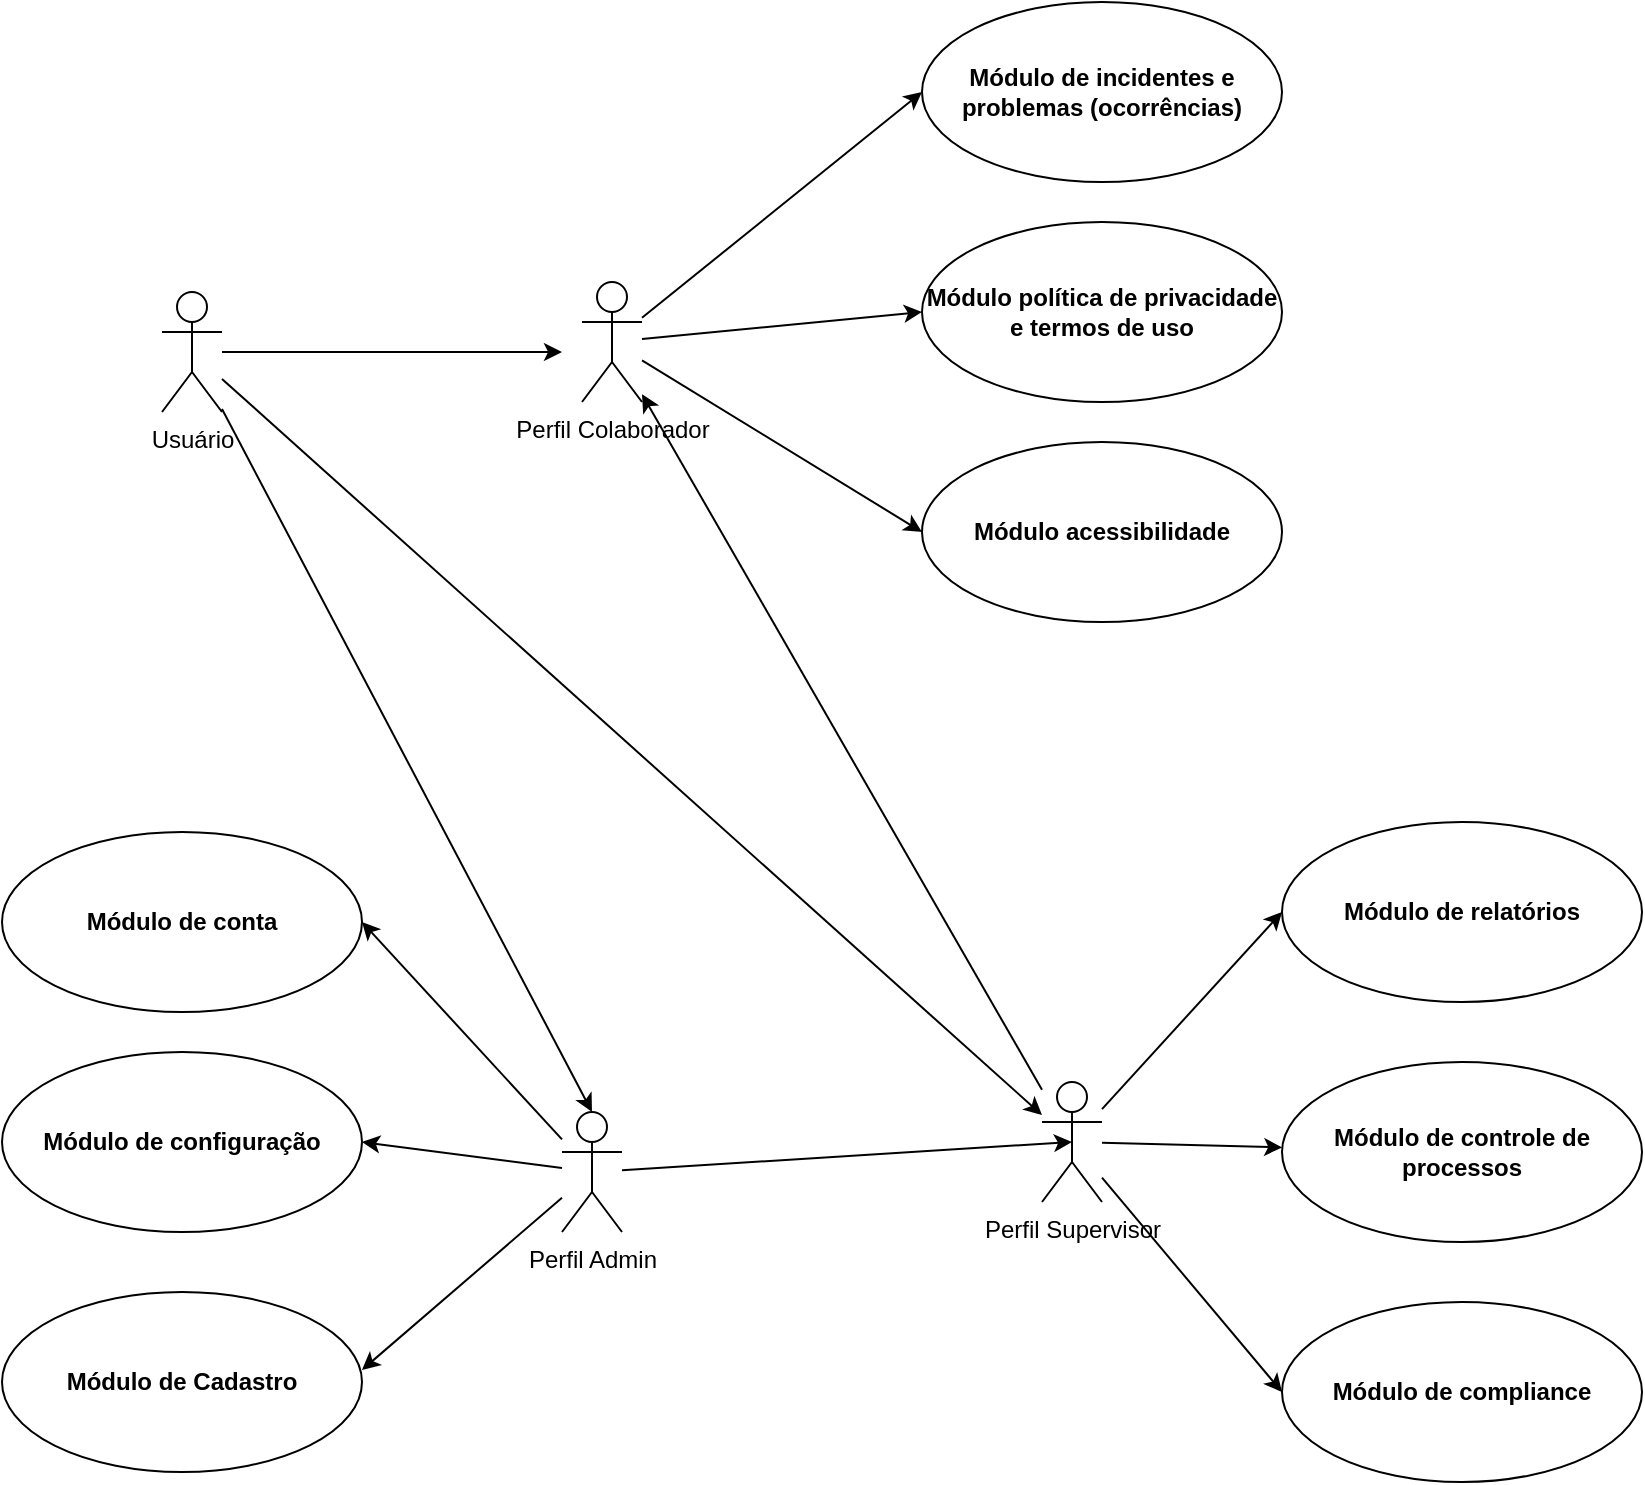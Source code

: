 <mxfile version="21.6.8" type="device">
  <diagram name="Page-1" id="8A1Bph8eZyuRbeL4HuSt">
    <mxGraphModel dx="2044" dy="877" grid="1" gridSize="10" guides="1" tooltips="1" connect="1" arrows="1" fold="1" page="1" pageScale="1" pageWidth="850" pageHeight="1100" math="0" shadow="0">
      <root>
        <mxCell id="0" />
        <mxCell id="1" parent="0" />
        <mxCell id="0oLWEntL2IAjSinOh9jx-19" style="edgeStyle=orthogonalEdgeStyle;rounded=0;orthogonalLoop=1;jettySize=auto;html=1;" edge="1" parent="1" source="0oLWEntL2IAjSinOh9jx-1">
          <mxGeometry relative="1" as="geometry">
            <mxPoint x="70" y="425" as="targetPoint" />
          </mxGeometry>
        </mxCell>
        <mxCell id="0oLWEntL2IAjSinOh9jx-30" style="rounded=0;orthogonalLoop=1;jettySize=auto;html=1;" edge="1" parent="1" source="0oLWEntL2IAjSinOh9jx-1" target="0oLWEntL2IAjSinOh9jx-4">
          <mxGeometry relative="1" as="geometry" />
        </mxCell>
        <mxCell id="0oLWEntL2IAjSinOh9jx-35" style="rounded=0;orthogonalLoop=1;jettySize=auto;html=1;entryX=0.5;entryY=0;entryDx=0;entryDy=0;entryPerimeter=0;" edge="1" parent="1" source="0oLWEntL2IAjSinOh9jx-1" target="0oLWEntL2IAjSinOh9jx-2">
          <mxGeometry relative="1" as="geometry" />
        </mxCell>
        <mxCell id="0oLWEntL2IAjSinOh9jx-1" value="Usuário" style="shape=umlActor;verticalLabelPosition=bottom;verticalAlign=top;html=1;outlineConnect=0;" vertex="1" parent="1">
          <mxGeometry x="-130" y="395" width="30" height="60" as="geometry" />
        </mxCell>
        <mxCell id="0oLWEntL2IAjSinOh9jx-32" style="rounded=0;orthogonalLoop=1;jettySize=auto;html=1;entryX=1;entryY=0.5;entryDx=0;entryDy=0;" edge="1" parent="1" source="0oLWEntL2IAjSinOh9jx-2" target="0oLWEntL2IAjSinOh9jx-10">
          <mxGeometry relative="1" as="geometry" />
        </mxCell>
        <mxCell id="0oLWEntL2IAjSinOh9jx-33" style="rounded=0;orthogonalLoop=1;jettySize=auto;html=1;entryX=1;entryY=0.5;entryDx=0;entryDy=0;" edge="1" parent="1" source="0oLWEntL2IAjSinOh9jx-2" target="0oLWEntL2IAjSinOh9jx-9">
          <mxGeometry relative="1" as="geometry" />
        </mxCell>
        <mxCell id="0oLWEntL2IAjSinOh9jx-34" style="rounded=0;orthogonalLoop=1;jettySize=auto;html=1;entryX=1;entryY=0.433;entryDx=0;entryDy=0;entryPerimeter=0;" edge="1" parent="1" source="0oLWEntL2IAjSinOh9jx-2" target="0oLWEntL2IAjSinOh9jx-14">
          <mxGeometry relative="1" as="geometry" />
        </mxCell>
        <mxCell id="0oLWEntL2IAjSinOh9jx-36" style="rounded=0;orthogonalLoop=1;jettySize=auto;html=1;entryX=0.5;entryY=0.5;entryDx=0;entryDy=0;entryPerimeter=0;" edge="1" parent="1" source="0oLWEntL2IAjSinOh9jx-2" target="0oLWEntL2IAjSinOh9jx-4">
          <mxGeometry relative="1" as="geometry" />
        </mxCell>
        <mxCell id="0oLWEntL2IAjSinOh9jx-2" value="Perfil Admin" style="shape=umlActor;verticalLabelPosition=bottom;verticalAlign=top;html=1;outlineConnect=0;" vertex="1" parent="1">
          <mxGeometry x="70" y="805" width="30" height="60" as="geometry" />
        </mxCell>
        <mxCell id="0oLWEntL2IAjSinOh9jx-23" style="rounded=0;orthogonalLoop=1;jettySize=auto;html=1;entryX=0;entryY=0.5;entryDx=0;entryDy=0;" edge="1" parent="1" source="0oLWEntL2IAjSinOh9jx-4" target="0oLWEntL2IAjSinOh9jx-13">
          <mxGeometry relative="1" as="geometry" />
        </mxCell>
        <mxCell id="0oLWEntL2IAjSinOh9jx-24" style="rounded=0;orthogonalLoop=1;jettySize=auto;html=1;" edge="1" parent="1" source="0oLWEntL2IAjSinOh9jx-4" target="0oLWEntL2IAjSinOh9jx-7">
          <mxGeometry relative="1" as="geometry" />
        </mxCell>
        <mxCell id="0oLWEntL2IAjSinOh9jx-25" style="rounded=0;orthogonalLoop=1;jettySize=auto;html=1;entryX=0;entryY=0.5;entryDx=0;entryDy=0;" edge="1" parent="1" source="0oLWEntL2IAjSinOh9jx-4" target="0oLWEntL2IAjSinOh9jx-8">
          <mxGeometry relative="1" as="geometry" />
        </mxCell>
        <mxCell id="0oLWEntL2IAjSinOh9jx-31" style="rounded=0;orthogonalLoop=1;jettySize=auto;html=1;" edge="1" parent="1" source="0oLWEntL2IAjSinOh9jx-4" target="0oLWEntL2IAjSinOh9jx-5">
          <mxGeometry relative="1" as="geometry">
            <mxPoint x="100" y="500" as="targetPoint" />
          </mxGeometry>
        </mxCell>
        <mxCell id="0oLWEntL2IAjSinOh9jx-4" value="Perfil Supervisor" style="shape=umlActor;verticalLabelPosition=bottom;verticalAlign=top;html=1;outlineConnect=0;" vertex="1" parent="1">
          <mxGeometry x="310" y="790" width="30" height="60" as="geometry" />
        </mxCell>
        <mxCell id="0oLWEntL2IAjSinOh9jx-20" style="rounded=0;orthogonalLoop=1;jettySize=auto;html=1;entryX=0;entryY=0.5;entryDx=0;entryDy=0;" edge="1" parent="1" source="0oLWEntL2IAjSinOh9jx-5" target="0oLWEntL2IAjSinOh9jx-6">
          <mxGeometry relative="1" as="geometry" />
        </mxCell>
        <mxCell id="0oLWEntL2IAjSinOh9jx-21" style="rounded=0;orthogonalLoop=1;jettySize=auto;html=1;entryX=0;entryY=0.5;entryDx=0;entryDy=0;" edge="1" parent="1" source="0oLWEntL2IAjSinOh9jx-5" target="0oLWEntL2IAjSinOh9jx-11">
          <mxGeometry relative="1" as="geometry" />
        </mxCell>
        <mxCell id="0oLWEntL2IAjSinOh9jx-22" style="rounded=0;orthogonalLoop=1;jettySize=auto;html=1;entryX=0;entryY=0.5;entryDx=0;entryDy=0;" edge="1" parent="1" source="0oLWEntL2IAjSinOh9jx-5" target="0oLWEntL2IAjSinOh9jx-12">
          <mxGeometry relative="1" as="geometry" />
        </mxCell>
        <mxCell id="0oLWEntL2IAjSinOh9jx-5" value="Perfil Colaborador" style="shape=umlActor;verticalLabelPosition=bottom;verticalAlign=top;html=1;outlineConnect=0;" vertex="1" parent="1">
          <mxGeometry x="80" y="390" width="30" height="60" as="geometry" />
        </mxCell>
        <mxCell id="0oLWEntL2IAjSinOh9jx-6" value="&lt;b&gt;Módulo de incidentes e problemas (ocorrências)&lt;/b&gt;" style="ellipse;whiteSpace=wrap;html=1;" vertex="1" parent="1">
          <mxGeometry x="250" y="250" width="180" height="90" as="geometry" />
        </mxCell>
        <mxCell id="0oLWEntL2IAjSinOh9jx-7" value="&lt;b&gt;Módulo de controle de processos&lt;/b&gt;" style="ellipse;whiteSpace=wrap;html=1;" vertex="1" parent="1">
          <mxGeometry x="430" y="780" width="180" height="90" as="geometry" />
        </mxCell>
        <mxCell id="0oLWEntL2IAjSinOh9jx-8" value="&lt;b&gt;Módulo de compliance&lt;/b&gt;" style="ellipse;whiteSpace=wrap;html=1;" vertex="1" parent="1">
          <mxGeometry x="430" y="900" width="180" height="90" as="geometry" />
        </mxCell>
        <mxCell id="0oLWEntL2IAjSinOh9jx-9" value="&lt;b&gt;Módulo de configuração&lt;/b&gt;" style="ellipse;whiteSpace=wrap;html=1;" vertex="1" parent="1">
          <mxGeometry x="-210" y="775" width="180" height="90" as="geometry" />
        </mxCell>
        <mxCell id="0oLWEntL2IAjSinOh9jx-10" value="&lt;b&gt;Módulo de conta&lt;/b&gt;" style="ellipse;whiteSpace=wrap;html=1;" vertex="1" parent="1">
          <mxGeometry x="-210" y="665" width="180" height="90" as="geometry" />
        </mxCell>
        <mxCell id="0oLWEntL2IAjSinOh9jx-11" value="&lt;b&gt;Módulo política de privacidade e termos de uso&lt;/b&gt;" style="ellipse;whiteSpace=wrap;html=1;" vertex="1" parent="1">
          <mxGeometry x="250" y="360" width="180" height="90" as="geometry" />
        </mxCell>
        <mxCell id="0oLWEntL2IAjSinOh9jx-12" value="&lt;b&gt;Módulo acessibilidade&lt;/b&gt;" style="ellipse;whiteSpace=wrap;html=1;" vertex="1" parent="1">
          <mxGeometry x="250" y="470" width="180" height="90" as="geometry" />
        </mxCell>
        <mxCell id="0oLWEntL2IAjSinOh9jx-13" value="&lt;b&gt;Módulo de relatórios&lt;/b&gt;" style="ellipse;whiteSpace=wrap;html=1;" vertex="1" parent="1">
          <mxGeometry x="430" y="660" width="180" height="90" as="geometry" />
        </mxCell>
        <mxCell id="0oLWEntL2IAjSinOh9jx-14" value="&lt;b&gt;Módulo de Cadastro&lt;/b&gt;" style="ellipse;whiteSpace=wrap;html=1;" vertex="1" parent="1">
          <mxGeometry x="-210" y="895" width="180" height="90" as="geometry" />
        </mxCell>
      </root>
    </mxGraphModel>
  </diagram>
</mxfile>
